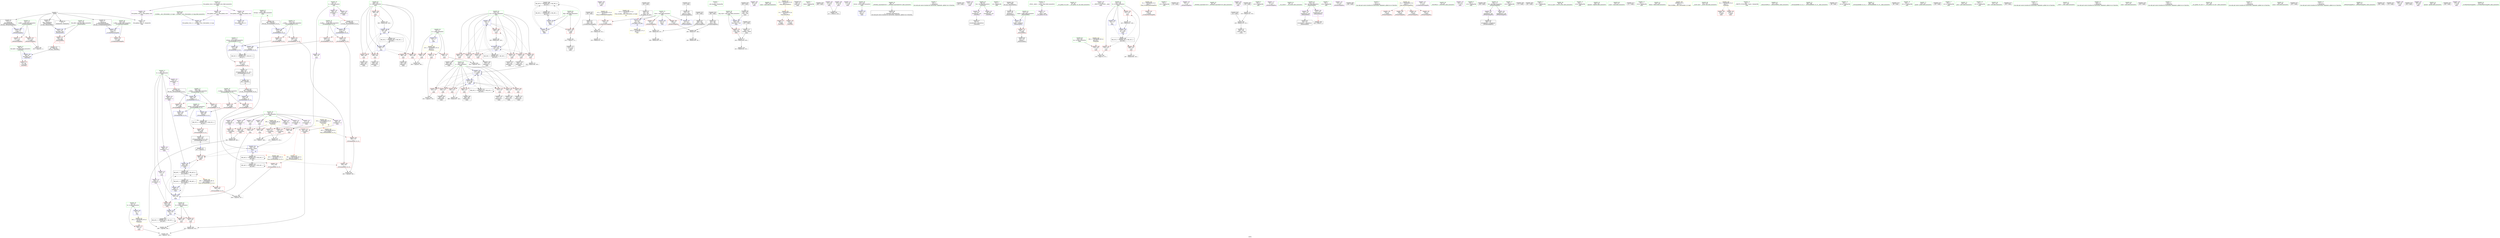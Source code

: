 digraph "SVFG" {
	label="SVFG";

	Node0x556d3c2bdac0 [shape=record,color=grey,label="{NodeID: 0\nNullPtr}"];
	Node0x556d3c2bdac0 -> Node0x556d3c2d3500[style=solid];
	Node0x556d3c2bdac0 -> Node0x556d3c2d3600[style=solid];
	Node0x556d3c2bdac0 -> Node0x556d3c2d36d0[style=solid];
	Node0x556d3c2bdac0 -> Node0x556d3c2d37a0[style=solid];
	Node0x556d3c2bdac0 -> Node0x556d3c2de400[style=solid];
	Node0x556d3c2bdac0 -> Node0x556d3c2dace0[style=solid];
	Node0x556d3c316040 [shape=record,color=black,label="{NodeID: 526\n384 = PHI(468, )\n|{<s0>30}}"];
	Node0x556d3c316040:s0 -> Node0x556d3c316870[style=solid,color=red];
	Node0x556d3c2fe970 [shape=record,color=yellow,style=double,label="{NodeID: 443\n48V_1 = ENCHI(MR_48V_0)\npts\{280000 \}\nFun[main]}"];
	Node0x556d3c2fe970 -> Node0x556d3c2d4cf0[style=dashed];
	Node0x556d3c2fe970 -> Node0x556d3c2d4e90[style=dashed];
	Node0x556d3c2fe970 -> Node0x556d3c2d5030[style=dashed];
	Node0x556d3c2fe970 -> Node0x556d3c2d5100[style=dashed];
	Node0x556d3c2fe970 -> Node0x556d3c2d51d0[style=dashed];
	Node0x556d3c2fe970 -> Node0x556d3c2d52a0[style=dashed];
	Node0x556d3c2fe970 -> Node0x556d3c2d5370[style=dashed];
	Node0x556d3c2d4330 [shape=record,color=red,label="{NodeID: 194\n360\<--253\n\<--i14\nmain\n}"];
	Node0x556d3c2d4330 -> Node0x556d3c2d16d0[style=solid];
	Node0x556d3c2d0b90 [shape=record,color=black,label="{NodeID: 111\n414\<--413\n\<--tobool\nmain\n}"];
	Node0x556d3c2cf460 [shape=record,color=green,label="{NodeID: 28\n26\<--28\nd\<--d_field_insensitive\nGlob }"];
	Node0x556d3c2cf460 -> Node0x556d3c2d6950[style=solid];
	Node0x556d3c2cf460 -> Node0x556d3c2d6a20[style=solid];
	Node0x556d3c2cf460 -> Node0x556d3c2d6af0[style=solid];
	Node0x556d3c2cf460 -> Node0x556d3c2d6bc0[style=solid];
	Node0x556d3c2cf460 -> Node0x556d3c2d6c90[style=solid];
	Node0x556d3c2cf460 -> Node0x556d3c2d6d60[style=solid];
	Node0x556d3c2cf460 -> Node0x556d3c2d6e30[style=solid];
	Node0x556d3c2cf460 -> Node0x556d3c2d6f00[style=solid];
	Node0x556d3c2da6e0 [shape=record,color=grey,label="{NodeID: 388\n366 = cmp(364, 365, )\n}"];
	Node0x556d3c2d59f0 [shape=record,color=red,label="{NodeID: 222\n457\<--456\n\<--\n_ZSt3maxIiERKT_S2_S2_\n}"];
	Node0x556d3c2d59f0 -> Node0x556d3c2da9e0[style=solid];
	Node0x556d3c2d74b0 [shape=record,color=purple,label="{NodeID: 139\n303\<--36\n\<--.str.6\nmain\n}"];
	Node0x556d3c2d1f30 [shape=record,color=green,label="{NodeID: 56\n225\<--226\ns.addr\<--s.addr_field_insensitive\n_Z13MiniTimeStampPKc\n}"];
	Node0x556d3c2d1f30 -> Node0x556d3c2d94c0[style=solid];
	Node0x556d3c2d1f30 -> Node0x556d3c2de9e0[style=solid];
	Node0x556d3c2fc280 [shape=record,color=black,label="{NodeID: 416\nMR_46V_2 = PHI(MR_46V_6, MR_46V_1, )\npts\{250000 \}\n}"];
	Node0x556d3c2fc280 -> Node0x556d3c2dedf0[style=dashed];
	Node0x556d3c2fc280 -> Node0x556d3c2df060[style=dashed];
	Node0x556d3c2df060 [shape=record,color=blue,label="{NodeID: 250\n324\<--323\n\<--\nmain\n}"];
	Node0x556d3c2df060 -> Node0x556d3c2d4f60[style=dashed];
	Node0x556d3c2df060 -> Node0x556d3c2f7880[style=dashed];
	Node0x556d3c2df060 -> Node0x556d3c2fc280[style=dashed];
	Node0x556d3c2d8bd0 [shape=record,color=red,label="{NodeID: 167\n207\<--9\n\<--start\n_Z9TimeStampPKcz\n}"];
	Node0x556d3c2d8bd0 -> Node0x556d3c2e58e0[style=solid];
	Node0x556d3c2d37a0 [shape=record,color=black,label="{NodeID: 84\n224\<--3\ns\<--dummyVal\n_Z13MiniTimeStampPKc\n0th arg _Z13MiniTimeStampPKc }"];
	Node0x556d3c2d37a0 -> Node0x556d3c2de9e0[style=solid];
	Node0x556d3c2cd250 [shape=record,color=green,label="{NodeID: 1\n7\<--1\n__dso_handle\<--dummyObj\nGlob }"];
	Node0x556d3c316230 [shape=record,color=black,label="{NodeID: 527\n387 = PHI(443, )\n}"];
	Node0x556d3c316230 -> Node0x556d3c2d5440[style=solid];
	Node0x556d3c2fea50 [shape=record,color=yellow,style=double,label="{NodeID: 444\n50V_1 = ENCHI(MR_50V_0)\npts\{310000 \}\nFun[main]|{|<s2>29|<s3>30}}"];
	Node0x556d3c2fea50 -> Node0x556d3c2d4dc0[style=dashed];
	Node0x556d3c2fea50 -> Node0x556d3c2d5440[style=dashed];
	Node0x556d3c2fea50:s2 -> Node0x556d3c2feff0[style=dashed,color=red];
	Node0x556d3c2fea50:s3 -> Node0x556d3c2fdae0[style=dashed,color=red];
	Node0x556d3c2d4400 [shape=record,color=red,label="{NodeID: 195\n375\<--253\n\<--i14\nmain\n}"];
	Node0x556d3c2d4400 -> Node0x556d3c2d0920[style=solid];
	Node0x556d3c2d0c60 [shape=record,color=black,label="{NodeID: 112\n428\<--427\nconv60\<--call59\nmain\n}"];
	Node0x556d3c2d0c60 -> Node0x556d3c2e6360[style=solid];
	Node0x556d3c2cf560 [shape=record,color=green,label="{NodeID: 29\n29\<--31\nl\<--l_field_insensitive\nGlob }"];
	Node0x556d3c2cf560 -> Node0x556d3c2d6fd0[style=solid];
	Node0x556d3c2cf560 -> Node0x556d3c2d70a0[style=solid];
	Node0x556d3c2cf560 -> Node0x556d3c2d7170[style=solid];
	Node0x556d3c2da860 [shape=record,color=grey,label="{NodeID: 389\n483 = cmp(480, 482, )\n}"];
	Node0x556d3c2d5ac0 [shape=record,color=red,label="{NodeID: 223\n491\<--471\n\<--retval\n_ZSt3minIiERKT_S2_S2_\n}"];
	Node0x556d3c2d5ac0 -> Node0x556d3c2d0e00[style=solid];
	Node0x556d3c2d7580 [shape=record,color=purple,label="{NodeID: 140\n292\<--38\n\<--.str.7\nmain\n}"];
	Node0x556d3c2d2000 [shape=record,color=green,label="{NodeID: 57\n238\<--239\nmain\<--main_field_insensitive\n}"];
	Node0x556d3c2fc780 [shape=record,color=yellow,style=double,label="{NodeID: 417\n2V_1 = ENCHI(MR_2V_0)\npts\{1 \}\nFun[_Z6AssertbPKcz]|{<s0>7}}"];
	Node0x556d3c2fc780:s0 -> Node0x556d3c2ff3a0[style=dashed,color=red];
	Node0x556d3c2df130 [shape=record,color=blue,label="{NodeID: 251\n253\<--21\ni14\<--\nmain\n}"];
	Node0x556d3c2df130 -> Node0x556d3c2d9e80[style=dashed];
	Node0x556d3c2df130 -> Node0x556d3c2d9f50[style=dashed];
	Node0x556d3c2df130 -> Node0x556d3c2d4190[style=dashed];
	Node0x556d3c2df130 -> Node0x556d3c2d4260[style=dashed];
	Node0x556d3c2df130 -> Node0x556d3c2d4330[style=dashed];
	Node0x556d3c2df130 -> Node0x556d3c2d4400[style=dashed];
	Node0x556d3c2df130 -> Node0x556d3c2d44d0[style=dashed];
	Node0x556d3c2df130 -> Node0x556d3c2df6e0[style=dashed];
	Node0x556d3c2df130 -> Node0x556d3c2fae80[style=dashed];
	Node0x556d3c2d8ca0 [shape=record,color=red,label="{NodeID: 168\n231\<--9\n\<--start\n_Z13MiniTimeStampPKc\n}"];
	Node0x556d3c2d8ca0 -> Node0x556d3c2e5ee0[style=solid];
	Node0x556d3c2d3870 [shape=record,color=black,label="{NodeID: 85\n240\<--21\nmain_ret\<--\nmain\n}"];
	Node0x556d3c2cd2e0 [shape=record,color=green,label="{NodeID: 2\n8\<--1\nstderr\<--dummyObj\nGlob }"];
	Node0x556d3c316330 [shape=record,color=black,label="{NodeID: 528\n409 = PHI()\n}"];
	Node0x556d3c2feb30 [shape=record,color=yellow,style=double,label="{NodeID: 445\n11V_1 = ENCHI(MR_11V_0)\npts\{11 \}\nFun[_GLOBAL__sub_I_Burunduk1_0_0.cpp]|{<s0>36}}"];
	Node0x556d3c2feb30:s0 -> Node0x556d3c2de770[style=dashed,color=red];
	Node0x556d3be99700 [shape=record,color=black,label="{NodeID: 362\n417 = PHI(415, 416, )\n}"];
	Node0x556d3c2d44d0 [shape=record,color=red,label="{NodeID: 196\n402\<--253\n\<--i14\nmain\n}"];
	Node0x556d3c2d44d0 -> Node0x556d3c2e6960[style=solid];
	Node0x556d3c2d0d30 [shape=record,color=black,label="{NodeID: 113\n443\<--466\n_ZSt3maxIiERKT_S2_S2__ret\<--\n_ZSt3maxIiERKT_S2_S2_\n|{<s0>30}}"];
	Node0x556d3c2d0d30:s0 -> Node0x556d3c316230[style=solid,color=blue];
	Node0x556d3c2cf660 [shape=record,color=green,label="{NodeID: 30\n32\<--33\nD\<--D_field_insensitive\nGlob }"];
	Node0x556d3c2cf660 -> Node0x556d3c2d8fe0[style=solid];
	Node0x556d3c2cf660 -> Node0x556d3c2de100[style=solid];
	Node0x556d3c2da9e0 [shape=record,color=grey,label="{NodeID: 390\n458 = cmp(455, 457, )\n}"];
	Node0x556d3c2d5b90 [shape=record,color=red,label="{NodeID: 224\n481\<--473\n\<--__a.addr\n_ZSt3minIiERKT_S2_S2_\n}"];
	Node0x556d3c2d5b90 -> Node0x556d3c2d5fa0[style=solid];
	Node0x556d3c2d7650 [shape=record,color=purple,label="{NodeID: 141\n313\<--40\n\<--.str.8\nmain\n}"];
	Node0x556d3c2d2100 [shape=record,color=green,label="{NodeID: 58\n241\<--242\nretval\<--retval_field_insensitive\nmain\n}"];
	Node0x556d3c2d2100 -> Node0x556d3c2deab0[style=solid];
	Node0x556d3c2df200 [shape=record,color=blue,label="{NodeID: 252\n255\<--335\nH\<--\nmain\n}"];
	Node0x556d3c2df200 -> Node0x556d3c2d45a0[style=dashed];
	Node0x556d3c2df200 -> Node0x556d3c2d4670[style=dashed];
	Node0x556d3c2df200 -> Node0x556d3c2df200[style=dashed];
	Node0x556d3c2df200 -> Node0x556d3c2fb380[style=dashed];
	Node0x556d3c2d8d70 [shape=record,color=red,label="{NodeID: 169\n283\<--20\n\<--n\nmain\n}"];
	Node0x556d3c2d8d70 -> Node0x556d3c2da0e0[style=solid];
	Node0x556d3c2d3940 [shape=record,color=black,label="{NodeID: 86\n67\<--68\n\<--_ZNSt8ios_base4InitD1Ev\nCan only get source location for instruction, argument, global var or function.}"];
	Node0x556d3c2cd590 [shape=record,color=green,label="{NodeID: 3\n10\<--1\n\<--dummyObj\nCan only get source location for instruction, argument, global var or function.}"];
	Node0x556d3c316400 [shape=record,color=black,label="{NodeID: 529\n418 = PHI()\n}"];
	Node0x556d3c2fec40 [shape=record,color=yellow,style=double,label="{NodeID: 446\n44V_1 = ENCHI(MR_44V_0)\npts\{260 \}\nFun[_ZSt3minIiERKT_S2_S2_]}"];
	Node0x556d3c2fec40 -> Node0x556d3c2d5fa0[style=dashed];
	Node0x556d3c2e4e60 [shape=record,color=grey,label="{NodeID: 363\n398 = Binary(397, 140, )\n}"];
	Node0x556d3c2e4e60 -> Node0x556d3c2df610[style=solid];
	Node0x556d3c2d45a0 [shape=record,color=red,label="{NodeID: 197\n341\<--255\n\<--H\nmain\n}"];
	Node0x556d3c2d45a0 -> Node0x556d3c2e4fe0[style=solid];
	Node0x556d3c2d0e00 [shape=record,color=black,label="{NodeID: 114\n468\<--491\n_ZSt3minIiERKT_S2_S2__ret\<--\n_ZSt3minIiERKT_S2_S2_\n|{<s0>29}}"];
	Node0x556d3c2d0e00:s0 -> Node0x556d3c316040[style=solid,color=blue];
	Node0x556d3c2cf760 [shape=record,color=green,label="{NodeID: 31\n54\<--58\nllvm.global_ctors\<--llvm.global_ctors_field_insensitive\nGlob }"];
	Node0x556d3c2cf760 -> Node0x556d3c2d7c00[style=solid];
	Node0x556d3c2cf760 -> Node0x556d3c2d7cd0[style=solid];
	Node0x556d3c2cf760 -> Node0x556d3c2d7dd0[style=solid];
	Node0x556d3c2dab60 [shape=record,color=grey,label="{NodeID: 391\n413 = cmp(412, 21, )\n}"];
	Node0x556d3c2dab60 -> Node0x556d3c2d0b90[style=solid];
	Node0x556d3c2d5c60 [shape=record,color=red,label="{NodeID: 225\n488\<--473\n\<--__a.addr\n_ZSt3minIiERKT_S2_S2_\n}"];
	Node0x556d3c2d5c60 -> Node0x556d3c2dfe30[style=solid];
	Node0x556d3c2d7720 [shape=record,color=purple,label="{NodeID: 142\n314\<--42\n\<--.str.9\nmain\n}"];
	Node0x556d3c2d21d0 [shape=record,color=green,label="{NodeID: 59\n243\<--244\ntmp_start\<--tmp_start_field_insensitive\nmain\n}"];
	Node0x556d3c2d21d0 -> Node0x556d3c2d9590[style=solid];
	Node0x556d3c2d21d0 -> Node0x556d3c2deb80[style=solid];
	Node0x556d3c302bc0 [shape=record,color=yellow,style=double,label="{NodeID: 502\n11V_2 = CSCHI(MR_11V_1)\npts\{11 \}\nCS[]}"];
	Node0x556d3c2df2d0 [shape=record,color=blue,label="{NodeID: 253\n251\<--140\nflag\<--\nmain\n}"];
	Node0x556d3c2df2d0 -> Node0x556d3c2f6980[style=dashed];
	Node0x556d3c2d8e40 [shape=record,color=red,label="{NodeID: 170\n329\<--20\n\<--n\nmain\n}"];
	Node0x556d3c2d8e40 -> Node0x556d3c2da260[style=solid];
	Node0x556d3c2d3a40 [shape=record,color=black,label="{NodeID: 87\n92\<--91\narraydecay1\<--arraydecay\n_Z3errPKcz\n}"];
	Node0x556d3c2cd620 [shape=record,color=green,label="{NodeID: 4\n12\<--1\n.str\<--dummyObj\nGlob }"];
	Node0x556d3c3164d0 [shape=record,color=black,label="{NodeID: 530\n119 = PHI()\n0th arg _Z6AssertbPKcz }"];
	Node0x556d3c3164d0 -> Node0x556d3c2d3b10[style=solid];
	Node0x556d3c2e4fe0 [shape=record,color=grey,label="{NodeID: 364\n342 = Binary(340, 341, )\n}"];
	Node0x556d3c2e4fe0 -> Node0x556d3c2e6ae0[style=solid];
	Node0x556d3c2d4670 [shape=record,color=red,label="{NodeID: 198\n365\<--255\n\<--H\nmain\n}"];
	Node0x556d3c2d4670 -> Node0x556d3c2da6e0[style=solid];
	Node0x556d3c2d61b0 [shape=record,color=purple,label="{NodeID: 115\n65\<--4\n\<--_ZStL8__ioinit\n__cxx_global_var_init\n}"];
	Node0x556d3c2cf860 [shape=record,color=green,label="{NodeID: 32\n59\<--60\n__cxx_global_var_init\<--__cxx_global_var_init_field_insensitive\n}"];
	Node0x556d3c2dace0 [shape=record,color=grey,label="{NodeID: 392\n183 = cmp(182, 3, )\n}"];
	Node0x556d3c2d5d30 [shape=record,color=red,label="{NodeID: 226\n479\<--475\n\<--__b.addr\n_ZSt3minIiERKT_S2_S2_\n}"];
	Node0x556d3c2d5d30 -> Node0x556d3c2d5ed0[style=solid];
	Node0x556d3c2d77f0 [shape=record,color=purple,label="{NodeID: 143\n315\<--44\n\<--__PRETTY_FUNCTION__.main\nmain\n}"];
	Node0x556d3c2d22a0 [shape=record,color=green,label="{NodeID: 60\n245\<--246\ntn\<--tn_field_insensitive\nmain\n}"];
	Node0x556d3c2d22a0 -> Node0x556d3c2d9660[style=solid];
	Node0x556d3c314940 [shape=record,color=black,label="{NodeID: 503\n162 = PHI()\n}"];
	Node0x556d3c314940 -> Node0x556d3c2d3e50[style=solid];
	Node0x556d3c2fd460 [shape=record,color=yellow,style=double,label="{NodeID: 420\n2V_1 = ENCHI(MR_2V_0)\npts\{1 \}\nFun[_Z13MiniTimeStampPKc]}"];
	Node0x556d3c2fd460 -> Node0x556d3c2d8890[style=dashed];
	Node0x556d3c2df3a0 [shape=record,color=blue,label="{NodeID: 254\n257\<--349\nj\<--add23\nmain\n}"];
	Node0x556d3c2df3a0 -> Node0x556d3c2d4740[style=dashed];
	Node0x556d3c2df3a0 -> Node0x556d3c2d4810[style=dashed];
	Node0x556d3c2df3a0 -> Node0x556d3c2d48e0[style=dashed];
	Node0x556d3c2df3a0 -> Node0x556d3c2d49b0[style=dashed];
	Node0x556d3c2df3a0 -> Node0x556d3c2d4a80[style=dashed];
	Node0x556d3c2df3a0 -> Node0x556d3c2d4b50[style=dashed];
	Node0x556d3c2df3a0 -> Node0x556d3c2d4c20[style=dashed];
	Node0x556d3c2df3a0 -> Node0x556d3c2df3a0[style=dashed];
	Node0x556d3c2df3a0 -> Node0x556d3c2df610[style=dashed];
	Node0x556d3c2df3a0 -> Node0x556d3c2fb880[style=dashed];
	Node0x556d3c2d8f10 [shape=record,color=red,label="{NodeID: 171\n353\<--20\n\<--n\nmain\n}"];
	Node0x556d3c2d8f10 -> Node0x556d3c2da3e0[style=solid];
	Node0x556d3c2d3b10 [shape=record,color=black,label="{NodeID: 88\n127\<--119\nfrombool\<--f\n_Z6AssertbPKcz\n}"];
	Node0x556d3c2d3b10 -> Node0x556d3c2de5d0[style=solid];
	Node0x556d3c2cd6e0 [shape=record,color=green,label="{NodeID: 5\n14\<--1\n.str.2\<--dummyObj\nGlob }"];
	Node0x556d3c3165a0 [shape=record,color=black,label="{NodeID: 531\n118 = PHI()\n}"];
	Node0x556d3c2e5160 [shape=record,color=grey,label="{NodeID: 365\n189 = Binary(187, 188, )\n}"];
	Node0x556d3c2e5160 -> Node0x556d3c2e52e0[style=solid];
	Node0x556d3c2d4740 [shape=record,color=red,label="{NodeID: 199\n352\<--257\n\<--j\nmain\n}"];
	Node0x556d3c2d4740 -> Node0x556d3c2da3e0[style=solid];
	Node0x556d3c2d6240 [shape=record,color=purple,label="{NodeID: 116\n192\<--12\n\<--.str\n_Z9TimeStampPKcz\n}"];
	Node0x556d3c2cf960 [shape=record,color=green,label="{NodeID: 33\n63\<--64\n_ZNSt8ios_base4InitC1Ev\<--_ZNSt8ios_base4InitC1Ev_field_insensitive\n}"];
	Node0x556d3c2d5e00 [shape=record,color=red,label="{NodeID: 227\n485\<--475\n\<--__b.addr\n_ZSt3minIiERKT_S2_S2_\n}"];
	Node0x556d3c2d5e00 -> Node0x556d3c2dfd60[style=solid];
	Node0x556d3c2d78c0 [shape=record,color=purple,label="{NodeID: 144\n408\<--46\n\<--.str.10\nmain\n}"];
	Node0x556d3c2d2370 [shape=record,color=green,label="{NodeID: 61\n247\<--248\ntt\<--tt_field_insensitive\nmain\n}"];
	Node0x556d3c2d2370 -> Node0x556d3c2d9730[style=solid];
	Node0x556d3c2d2370 -> Node0x556d3c2d9800[style=solid];
	Node0x556d3c2d2370 -> Node0x556d3c2d98d0[style=solid];
	Node0x556d3c2d2370 -> Node0x556d3c2dec50[style=solid];
	Node0x556d3c2d2370 -> Node0x556d3c2df7b0[style=solid];
	Node0x556d3c314aa0 [shape=record,color=black,label="{NodeID: 504\n155 = PHI()\n}"];
	Node0x556d3c314aa0 -> Node0x556d3c2e67e0[style=solid];
	Node0x556d3c2fd570 [shape=record,color=yellow,style=double,label="{NodeID: 421\n11V_1 = ENCHI(MR_11V_0)\npts\{11 \}\nFun[_Z13MiniTimeStampPKc]}"];
	Node0x556d3c2fd570 -> Node0x556d3c2d8ca0[style=dashed];
	Node0x556d3c2df470 [shape=record,color=blue,label="{NodeID: 255\n259\<--379\nref.tmp\<--sub39\nmain\n|{|<s2>29|<s3>30}}"];
	Node0x556d3c2df470 -> Node0x556d3c2d5440[style=dashed];
	Node0x556d3c2df470 -> Node0x556d3c2f7380[style=dashed];
	Node0x556d3c2df470:s2 -> Node0x556d3c2fec40[style=dashed,color=red];
	Node0x556d3c2df470:s3 -> Node0x556d3c2fdae0[style=dashed,color=red];
	Node0x556d3c2d8fe0 [shape=record,color=red,label="{NodeID: 172\n343\<--32\n\<--D\nmain\n}"];
	Node0x556d3c2d8fe0 -> Node0x556d3c2e6ae0[style=solid];
	Node0x556d3c2d3be0 [shape=record,color=black,label="{NodeID: 89\n131\<--130\ntobool\<--\n_Z6AssertbPKcz\n}"];
	Node0x556d3c2cdf80 [shape=record,color=green,label="{NodeID: 6\n16\<--1\n.str.3\<--dummyObj\nGlob }"];
	Node0x556d3c316670 [shape=record,color=black,label="{NodeID: 532\n444 = PHI(370, )\n0th arg _ZSt3maxIiERKT_S2_S2_ }"];
	Node0x556d3c316670 -> Node0x556d3c2df880[style=solid];
	Node0x556d3c2e52e0 [shape=record,color=grey,label="{NodeID: 366\n190 = Binary(189, 191, )\n}"];
	Node0x556d3c2d4810 [shape=record,color=red,label="{NodeID: 200\n356\<--257\n\<--j\nmain\n}"];
	Node0x556d3c2d4810 -> Node0x556d3c2d1600[style=solid];
	Node0x556d3c2d62d0 [shape=record,color=purple,label="{NodeID: 117\n201\<--14\n\<--.str.2\n_Z9TimeStampPKcz\n}"];
	Node0x556d3c2cfa60 [shape=record,color=green,label="{NodeID: 34\n69\<--70\n__cxa_atexit\<--__cxa_atexit_field_insensitive\n}"];
	Node0x556d3c2d5ed0 [shape=record,color=red,label="{NodeID: 228\n480\<--479\n\<--\n_ZSt3minIiERKT_S2_S2_\n}"];
	Node0x556d3c2d5ed0 -> Node0x556d3c2da860[style=solid];
	Node0x556d3c2d7990 [shape=record,color=purple,label="{NodeID: 145\n415\<--48\n\<--.str.11\nmain\n}"];
	Node0x556d3c2d7990 -> Node0x556d3be99700[style=solid];
	Node0x556d3c2d2440 [shape=record,color=green,label="{NodeID: 62\n249\<--250\ni\<--i_field_insensitive\nmain\n}"];
	Node0x556d3c2d2440 -> Node0x556d3c2d99a0[style=solid];
	Node0x556d3c2d2440 -> Node0x556d3c2d9a70[style=solid];
	Node0x556d3c2d2440 -> Node0x556d3c2d9b40[style=solid];
	Node0x556d3c2d2440 -> Node0x556d3c2d9c10[style=solid];
	Node0x556d3c2d2440 -> Node0x556d3c2d9ce0[style=solid];
	Node0x556d3c2d2440 -> Node0x556d3c2ded20[style=solid];
	Node0x556d3c2d2440 -> Node0x556d3c2deec0[style=solid];
	Node0x556d3c314ba0 [shape=record,color=black,label="{NodeID: 505\n150 = PHI()\n}"];
	Node0x556d3c314ba0 -> Node0x556d3c2e64e0[style=solid];
	Node0x556d3c2df540 [shape=record,color=blue,label="{NodeID: 256\n393\<--390\narrayidx45\<--\nmain\n}"];
	Node0x556d3c2df540 -> Node0x556d3c2f7880[style=dashed];
	Node0x556d3c2d90b0 [shape=record,color=red,label="{NodeID: 173\n97\<--86\n\<--fmt.addr\n_Z3errPKcz\n}"];
	Node0x556d3c2d3cb0 [shape=record,color=black,label="{NodeID: 90\n134\<--133\narraydecay1\<--arraydecay\n_Z6AssertbPKcz\n}"];
	Node0x556d3c2ce010 [shape=record,color=green,label="{NodeID: 7\n18\<--1\n.str.4\<--dummyObj\nGlob }"];
	Node0x556d3c316870 [shape=record,color=black,label="{NodeID: 533\n445 = PHI(384, )\n1st arg _ZSt3maxIiERKT_S2_S2_ }"];
	Node0x556d3c316870 -> Node0x556d3c2df950[style=solid];
	Node0x556d3c2feff0 [shape=record,color=yellow,style=double,label="{NodeID: 450\n50V_1 = ENCHI(MR_50V_0)\npts\{310000 \}\nFun[_ZSt3minIiERKT_S2_S2_]}"];
	Node0x556d3c2feff0 -> Node0x556d3c2d5ed0[style=dashed];
	Node0x556d3c2e5460 [shape=record,color=grey,label="{NodeID: 367\n379 = Binary(374, 378, )\n}"];
	Node0x556d3c2e5460 -> Node0x556d3c2df470[style=solid];
	Node0x556d3c2d48e0 [shape=record,color=red,label="{NodeID: 201\n368\<--257\n\<--j\nmain\n}"];
	Node0x556d3c2d48e0 -> Node0x556d3c2d0780[style=solid];
	Node0x556d3c2d63a0 [shape=record,color=purple,label="{NodeID: 118\n210\<--16\n\<--.str.3\n_Z9TimeStampPKcz\n}"];
	Node0x556d3c2cfb60 [shape=record,color=green,label="{NodeID: 35\n68\<--74\n_ZNSt8ios_base4InitD1Ev\<--_ZNSt8ios_base4InitD1Ev_field_insensitive\n}"];
	Node0x556d3c2cfb60 -> Node0x556d3c2d3940[style=solid];
	Node0x556d3c2d5fa0 [shape=record,color=red,label="{NodeID: 229\n482\<--481\n\<--\n_ZSt3minIiERKT_S2_S2_\n}"];
	Node0x556d3c2d5fa0 -> Node0x556d3c2da860[style=solid];
	Node0x556d3c2d7a60 [shape=record,color=purple,label="{NodeID: 146\n416\<--50\n\<--.str.12\nmain\n}"];
	Node0x556d3c2d7a60 -> Node0x556d3be99700[style=solid];
	Node0x556d3c2d2510 [shape=record,color=green,label="{NodeID: 63\n251\<--252\nflag\<--flag_field_insensitive\nmain\n}"];
	Node0x556d3c2d2510 -> Node0x556d3c2d9db0[style=solid];
	Node0x556d3c2d2510 -> Node0x556d3c2def90[style=solid];
	Node0x556d3c2d2510 -> Node0x556d3c2df2d0[style=solid];
	Node0x556d3c314ca0 [shape=record,color=black,label="{NodeID: 506\n236 = PHI()\n}"];
	Node0x556d3c2df610 [shape=record,color=blue,label="{NodeID: 257\n257\<--398\nj\<--inc48\nmain\n}"];
	Node0x556d3c2df610 -> Node0x556d3c2d4740[style=dashed];
	Node0x556d3c2df610 -> Node0x556d3c2d4810[style=dashed];
	Node0x556d3c2df610 -> Node0x556d3c2d48e0[style=dashed];
	Node0x556d3c2df610 -> Node0x556d3c2d49b0[style=dashed];
	Node0x556d3c2df610 -> Node0x556d3c2d4a80[style=dashed];
	Node0x556d3c2df610 -> Node0x556d3c2d4b50[style=dashed];
	Node0x556d3c2df610 -> Node0x556d3c2d4c20[style=dashed];
	Node0x556d3c2df610 -> Node0x556d3c2df3a0[style=dashed];
	Node0x556d3c2df610 -> Node0x556d3c2df610[style=dashed];
	Node0x556d3c2df610 -> Node0x556d3c2fb880[style=dashed];
	Node0x556d3c2d9180 [shape=record,color=red,label="{NodeID: 174\n130\<--121\n\<--f.addr\n_Z6AssertbPKcz\n}"];
	Node0x556d3c2d9180 -> Node0x556d3c2d3be0[style=solid];
	Node0x556d3c2d3d80 [shape=record,color=black,label="{NodeID: 91\n149\<--156\n_Z1Rv_ret\<--add\n_Z1Rv\n}"];
	Node0x556d3c2ce0a0 [shape=record,color=green,label="{NodeID: 8\n21\<--1\n\<--dummyObj\nCan only get source location for instruction, argument, global var or function.}"];
	Node0x556d3c3169b0 [shape=record,color=black,label="{NodeID: 534\n469 = PHI(259, )\n0th arg _ZSt3minIiERKT_S2_S2_ }"];
	Node0x556d3c3169b0 -> Node0x556d3c2dfbc0[style=solid];
	Node0x556d3c2ff0d0 [shape=record,color=yellow,style=double,label="{NodeID: 451\n2V_1 = ENCHI(MR_2V_0)\npts\{1 \}\nFun[_Z9TimeStampPKcz]}"];
	Node0x556d3c2ff0d0 -> Node0x556d3c2d8550[style=dashed];
	Node0x556d3c2ff0d0 -> Node0x556d3c2d8620[style=dashed];
	Node0x556d3c2ff0d0 -> Node0x556d3c2d86f0[style=dashed];
	Node0x556d3c2ff0d0 -> Node0x556d3c2d87c0[style=dashed];
	Node0x556d3c2e55e0 [shape=record,color=grey,label="{NodeID: 368\n364 = Binary(359, 363, )\n}"];
	Node0x556d3c2e55e0 -> Node0x556d3c2da6e0[style=solid];
	Node0x556d3c2d49b0 [shape=record,color=red,label="{NodeID: 202\n371\<--257\n\<--j\nmain\n}"];
	Node0x556d3c2d49b0 -> Node0x556d3c2d0850[style=solid];
	Node0x556d3c2d6470 [shape=record,color=purple,label="{NodeID: 119\n235\<--18\n\<--.str.4\n_Z13MiniTimeStampPKc\n}"];
	Node0x556d3c2cfc60 [shape=record,color=green,label="{NodeID: 36\n81\<--82\n_Z3errPKcz\<--_Z3errPKcz_field_insensitive\n}"];
	Node0x556d3c2d6070 [shape=record,color=blue,label="{NodeID: 230\n9\<--10\nstart\<--\nGlob }"];
	Node0x556d3c2d7b30 [shape=record,color=purple,label="{NodeID: 147\n432\<--52\n\<--.str.13\nmain\n}"];
	Node0x556d3c2d25e0 [shape=record,color=green,label="{NodeID: 64\n253\<--254\ni14\<--i14_field_insensitive\nmain\n}"];
	Node0x556d3c2d25e0 -> Node0x556d3c2d9e80[style=solid];
	Node0x556d3c2d25e0 -> Node0x556d3c2d9f50[style=solid];
	Node0x556d3c2d25e0 -> Node0x556d3c2d4190[style=solid];
	Node0x556d3c2d25e0 -> Node0x556d3c2d4260[style=solid];
	Node0x556d3c2d25e0 -> Node0x556d3c2d4330[style=solid];
	Node0x556d3c2d25e0 -> Node0x556d3c2d4400[style=solid];
	Node0x556d3c2d25e0 -> Node0x556d3c2d44d0[style=solid];
	Node0x556d3c2d25e0 -> Node0x556d3c2df130[style=solid];
	Node0x556d3c2d25e0 -> Node0x556d3c2df6e0[style=solid];
	Node0x556d3c314d70 [shape=record,color=black,label="{NodeID: 507\n229 = PHI()\n}"];
	Node0x556d3c314d70 -> Node0x556d3c2d1050[style=solid];
	Node0x556d3c2df6e0 [shape=record,color=blue,label="{NodeID: 258\n253\<--403\ni14\<--inc51\nmain\n}"];
	Node0x556d3c2df6e0 -> Node0x556d3c2d9e80[style=dashed];
	Node0x556d3c2df6e0 -> Node0x556d3c2d9f50[style=dashed];
	Node0x556d3c2df6e0 -> Node0x556d3c2d4190[style=dashed];
	Node0x556d3c2df6e0 -> Node0x556d3c2d4260[style=dashed];
	Node0x556d3c2df6e0 -> Node0x556d3c2d4330[style=dashed];
	Node0x556d3c2df6e0 -> Node0x556d3c2d4400[style=dashed];
	Node0x556d3c2df6e0 -> Node0x556d3c2d44d0[style=dashed];
	Node0x556d3c2df6e0 -> Node0x556d3c2df6e0[style=dashed];
	Node0x556d3c2df6e0 -> Node0x556d3c2fae80[style=dashed];
	Node0x556d3c2d9250 [shape=record,color=red,label="{NodeID: 175\n136\<--123\n\<--fmt.addr\n_Z6AssertbPKcz\n|{<s0>7}}"];
	Node0x556d3c2d9250:s0 -> Node0x556d3c316d00[style=solid,color=red];
	Node0x556d3c2d3e50 [shape=record,color=black,label="{NodeID: 92\n165\<--162\nconv\<--call\n__cxx_global_var_init.1\n}"];
	Node0x556d3c2d3e50 -> Node0x556d3c2de770[style=solid];
	Node0x556d3c2ce160 [shape=record,color=green,label="{NodeID: 9\n34\<--1\n.str.5\<--dummyObj\nGlob }"];
	Node0x556d3c316af0 [shape=record,color=black,label="{NodeID: 535\n470 = PHI(383, )\n1st arg _ZSt3minIiERKT_S2_S2_ }"];
	Node0x556d3c316af0 -> Node0x556d3c2dfc90[style=solid];
	Node0x556d3c2e5760 [shape=record,color=grey,label="{NodeID: 369\n209 = Binary(208, 191, )\n}"];
	Node0x556d3c2d4a80 [shape=record,color=red,label="{NodeID: 203\n381\<--257\n\<--j\nmain\n}"];
	Node0x556d3c2d4a80 -> Node0x556d3c2d09f0[style=solid];
	Node0x556d3c2d6540 [shape=record,color=purple,label="{NodeID: 120\n296\<--23\narrayidx11\<--h\nmain\n}"];
	Node0x556d3c2d6540 -> Node0x556d3c2dedf0[style=solid];
	Node0x556d3c2cfd60 [shape=record,color=green,label="{NodeID: 37\n86\<--87\nfmt.addr\<--fmt.addr_field_insensitive\n_Z3errPKcz\n}"];
	Node0x556d3c2cfd60 -> Node0x556d3c2d90b0[style=solid];
	Node0x556d3c2cfd60 -> Node0x556d3c2de500[style=solid];
	Node0x556d3c2de040 [shape=record,color=blue,label="{NodeID: 231\n20\<--21\nn\<--\nGlob }"];
	Node0x556d3c2de040 -> Node0x556d3c2fde10[style=dashed];
	Node0x556d3c2d7c00 [shape=record,color=purple,label="{NodeID: 148\n503\<--54\nllvm.global_ctors_0\<--llvm.global_ctors\nGlob }"];
	Node0x556d3c2d7c00 -> Node0x556d3c2de200[style=solid];
	Node0x556d3c2d26b0 [shape=record,color=green,label="{NodeID: 65\n255\<--256\nH\<--H_field_insensitive\nmain\n}"];
	Node0x556d3c2d26b0 -> Node0x556d3c2d45a0[style=solid];
	Node0x556d3c2d26b0 -> Node0x556d3c2d4670[style=solid];
	Node0x556d3c2d26b0 -> Node0x556d3c2df200[style=solid];
	Node0x556d3c314ea0 [shape=record,color=black,label="{NodeID: 508\n199 = PHI()\n}"];
	Node0x556d3c2df7b0 [shape=record,color=blue,label="{NodeID: 259\n247\<--423\ntt\<--inc57\nmain\n}"];
	Node0x556d3c2df7b0 -> Node0x556d3c2fa390[style=dashed];
	Node0x556d3c2d9320 [shape=record,color=red,label="{NodeID: 176\n182\<--174\n\<--s.addr\n_Z9TimeStampPKcz\n}"];
	Node0x556d3c2d9320 -> Node0x556d3c2dace0[style=solid];
	Node0x556d3c2d3f20 [shape=record,color=black,label="{NodeID: 93\n180\<--179\narraydecay1\<--arraydecay\n_Z9TimeStampPKcz\n}"];
	Node0x556d3c2ce260 [shape=record,color=green,label="{NodeID: 10\n36\<--1\n.str.6\<--dummyObj\nGlob }"];
	Node0x556d3c316c30 [shape=record,color=black,label="{NodeID: 536\n172 = PHI()\n}"];
	Node0x556d3c2e58e0 [shape=record,color=grey,label="{NodeID: 370\n208 = Binary(206, 207, )\n}"];
	Node0x556d3c2e58e0 -> Node0x556d3c2e5760[style=solid];
	Node0x556d3c2d4b50 [shape=record,color=red,label="{NodeID: 204\n391\<--257\n\<--j\nmain\n}"];
	Node0x556d3c2d4b50 -> Node0x556d3c2d0ac0[style=solid];
	Node0x556d3c2d6610 [shape=record,color=purple,label="{NodeID: 121\n324\<--23\n\<--h\nmain\n}"];
	Node0x556d3c2d6610 -> Node0x556d3c2df060[style=solid];
	Node0x556d3c2cfe30 [shape=record,color=green,label="{NodeID: 38\n88\<--89\nlist\<--list_field_insensitive\n_Z3errPKcz\n}"];
	Node0x556d3c2cfe30 -> Node0x556d3c2d7ed0[style=solid];
	Node0x556d3c2cfe30 -> Node0x556d3c2d7fa0[style=solid];
	Node0x556d3c2de100 [shape=record,color=blue,label="{NodeID: 232\n32\<--21\nD\<--\nGlob }"];
	Node0x556d3c2de100 -> Node0x556d3c2fdef0[style=dashed];
	Node0x556d3c2d7cd0 [shape=record,color=purple,label="{NodeID: 149\n504\<--54\nllvm.global_ctors_1\<--llvm.global_ctors\nGlob }"];
	Node0x556d3c2d7cd0 -> Node0x556d3c2de300[style=solid];
	Node0x556d3c2d2780 [shape=record,color=green,label="{NodeID: 66\n257\<--258\nj\<--j_field_insensitive\nmain\n}"];
	Node0x556d3c2d2780 -> Node0x556d3c2d4740[style=solid];
	Node0x556d3c2d2780 -> Node0x556d3c2d4810[style=solid];
	Node0x556d3c2d2780 -> Node0x556d3c2d48e0[style=solid];
	Node0x556d3c2d2780 -> Node0x556d3c2d49b0[style=solid];
	Node0x556d3c2d2780 -> Node0x556d3c2d4a80[style=solid];
	Node0x556d3c2d2780 -> Node0x556d3c2d4b50[style=solid];
	Node0x556d3c2d2780 -> Node0x556d3c2d4c20[style=solid];
	Node0x556d3c2d2780 -> Node0x556d3c2df3a0[style=solid];
	Node0x556d3c2d2780 -> Node0x556d3c2df610[style=solid];
	Node0x556d3c314f70 [shape=record,color=black,label="{NodeID: 509\n202 = PHI()\n}"];
	Node0x556d3c2fda00 [shape=record,color=yellow,style=double,label="{NodeID: 426\n46V_1 = ENCHI(MR_46V_0)\npts\{250000 \}\nFun[_ZSt3maxIiERKT_S2_S2_]}"];
	Node0x556d3c2fda00 -> Node0x556d3c2d5920[style=dashed];
	Node0x556d3c2df880 [shape=record,color=blue,label="{NodeID: 260\n448\<--444\n__a.addr\<--__a\n_ZSt3maxIiERKT_S2_S2_\n}"];
	Node0x556d3c2df880 -> Node0x556d3c2d55e0[style=dashed];
	Node0x556d3c2df880 -> Node0x556d3c2d56b0[style=dashed];
	Node0x556d3c2d93f0 [shape=record,color=red,label="{NodeID: 177\n197\<--174\n\<--s.addr\n_Z9TimeStampPKcz\n}"];
	Node0x556d3c2d3ff0 [shape=record,color=black,label="{NodeID: 94\n187\<--186\nconv\<--call\n_Z9TimeStampPKcz\n}"];
	Node0x556d3c2d3ff0 -> Node0x556d3c2e5160[style=solid];
	Node0x556d3c2ce360 [shape=record,color=green,label="{NodeID: 11\n38\<--1\n.str.7\<--dummyObj\nGlob }"];
	Node0x556d3c316d00 [shape=record,color=black,label="{NodeID: 537\n85 = PHI(136, )\n0th arg _Z3errPKcz }"];
	Node0x556d3c316d00 -> Node0x556d3c2de500[style=solid];
	Node0x556d3c2ff3a0 [shape=record,color=yellow,style=double,label="{NodeID: 454\n2V_1 = ENCHI(MR_2V_0)\npts\{1 \}\nFun[_Z3errPKcz]}"];
	Node0x556d3c2ff3a0 -> Node0x556d3c2d83b0[style=dashed];
	Node0x556d3c2ff3a0 -> Node0x556d3c2d8480[style=dashed];
	Node0x556d3c2e5a60 [shape=record,color=grey,label="{NodeID: 371\n349 = Binary(348, 140, )\n}"];
	Node0x556d3c2e5a60 -> Node0x556d3c2df3a0[style=solid];
	Node0x556d3c2d4c20 [shape=record,color=red,label="{NodeID: 205\n397\<--257\n\<--j\nmain\n}"];
	Node0x556d3c2d4c20 -> Node0x556d3c2e4e60[style=solid];
	Node0x556d3c2d66e0 [shape=record,color=purple,label="{NodeID: 122\n334\<--23\narrayidx19\<--h\nmain\n}"];
	Node0x556d3c2d66e0 -> Node0x556d3c2d4f60[style=solid];
	Node0x556d3c2cff00 [shape=record,color=green,label="{NodeID: 39\n94\<--95\nllvm.va_start\<--llvm.va_start_field_insensitive\n}"];
	Node0x556d3c2f6980 [shape=record,color=black,label="{NodeID: 399\nMR_36V_6 = PHI(MR_36V_5, MR_36V_4, )\npts\{252 \}\n}"];
	Node0x556d3c2f6980 -> Node0x556d3c2d9db0[style=dashed];
	Node0x556d3c2f6980 -> Node0x556d3c2df2d0[style=dashed];
	Node0x556d3c2f6980 -> Node0x556d3c2f6980[style=dashed];
	Node0x556d3c2f6980 -> Node0x556d3c2fa980[style=dashed];
	Node0x556d3c2de200 [shape=record,color=blue,label="{NodeID: 233\n503\<--55\nllvm.global_ctors_0\<--\nGlob }"];
	Node0x556d3c2d7dd0 [shape=record,color=purple,label="{NodeID: 150\n505\<--54\nllvm.global_ctors_2\<--llvm.global_ctors\nGlob }"];
	Node0x556d3c2d7dd0 -> Node0x556d3c2de400[style=solid];
	Node0x556d3c2d2850 [shape=record,color=green,label="{NodeID: 67\n259\<--260\nref.tmp\<--ref.tmp_field_insensitive\nmain\n|{|<s1>29}}"];
	Node0x556d3c2d2850 -> Node0x556d3c2df470[style=solid];
	Node0x556d3c2d2850:s1 -> Node0x556d3c3169b0[style=solid,color=red];
	Node0x556d3c315040 [shape=record,color=black,label="{NodeID: 510\n205 = PHI()\n}"];
	Node0x556d3c315040 -> Node0x556d3c2d40c0[style=solid];
	Node0x556d3c2fdae0 [shape=record,color=yellow,style=double,label="{NodeID: 427\n59V_1 = ENCHI(MR_59V_0)\npts\{260 310000 \}\nFun[_ZSt3maxIiERKT_S2_S2_]}"];
	Node0x556d3c2fdae0 -> Node0x556d3c2d59f0[style=dashed];
	Node0x556d3c2df950 [shape=record,color=blue,label="{NodeID: 261\n450\<--445\n__b.addr\<--__b\n_ZSt3maxIiERKT_S2_S2_\n}"];
	Node0x556d3c2df950 -> Node0x556d3c2d5780[style=dashed];
	Node0x556d3c2df950 -> Node0x556d3c2d5850[style=dashed];
	Node0x556d3c2d94c0 [shape=record,color=red,label="{NodeID: 178\n234\<--225\n\<--s.addr\n_Z13MiniTimeStampPKc\n}"];
	Node0x556d3c2d40c0 [shape=record,color=black,label="{NodeID: 95\n206\<--205\nconv7\<--call6\n_Z9TimeStampPKcz\n}"];
	Node0x556d3c2d40c0 -> Node0x556d3c2e58e0[style=solid];
	Node0x556d3c2ce460 [shape=record,color=green,label="{NodeID: 12\n40\<--1\n.str.8\<--dummyObj\nGlob }"];
	Node0x556d3c316e70 [shape=record,color=black,label="{NodeID: 538\n84 = PHI(137, )\n}"];
	Node0x556d3c2e5be0 [shape=record,color=grey,label="{NodeID: 372\n233 = Binary(232, 191, )\n}"];
	Node0x556d3c2d4cf0 [shape=record,color=red,label="{NodeID: 206\n307\<--306\n\<--\nmain\n}"];
	Node0x556d3c2d4cf0 -> Node0x556d3c2da560[style=solid];
	Node0x556d3c2d67b0 [shape=record,color=purple,label="{NodeID: 123\n370\<--23\narrayidx34\<--h\nmain\n|{<s0>30}}"];
	Node0x556d3c2d67b0:s0 -> Node0x556d3c316670[style=solid,color=red];
	Node0x556d3c2d0000 [shape=record,color=green,label="{NodeID: 40\n100\<--101\nvfprintf\<--vfprintf_field_insensitive\n}"];
	Node0x556d3c2de300 [shape=record,color=blue,label="{NodeID: 234\n504\<--56\nllvm.global_ctors_1\<--_GLOBAL__sub_I_Burunduk1_0_0.cpp\nGlob }"];
	Node0x556d3c2d7ed0 [shape=record,color=purple,label="{NodeID: 151\n91\<--88\narraydecay\<--list\n_Z3errPKcz\n}"];
	Node0x556d3c2d7ed0 -> Node0x556d3c2d3a40[style=solid];
	Node0x556d3c2d2920 [shape=record,color=green,label="{NodeID: 68\n270\<--271\nscanf\<--scanf_field_insensitive\n}"];
	Node0x556d3c3151a0 [shape=record,color=black,label="{NodeID: 511\n211 = PHI()\n}"];
	Node0x556d3c2dfa20 [shape=record,color=blue,label="{NodeID: 262\n446\<--460\nretval\<--\n_ZSt3maxIiERKT_S2_S2_\n}"];
	Node0x556d3c2dfa20 -> Node0x556d3c2f8780[style=dashed];
	Node0x556d3c2d9590 [shape=record,color=red,label="{NodeID: 179\n429\<--243\n\<--tmp_start\nmain\n}"];
	Node0x556d3c2d9590 -> Node0x556d3c2e6360[style=solid];
	Node0x556d3c2d0f80 [shape=record,color=black,label="{NodeID: 96\n214\<--213\nconv12\<--call11\n_Z9TimeStampPKcz\n}"];
	Node0x556d3c2d0f80 -> Node0x556d3c2de910[style=solid];
	Node0x556d3c2ce560 [shape=record,color=green,label="{NodeID: 13\n42\<--1\n.str.9\<--dummyObj\nGlob }"];
	Node0x556d3c2e5d60 [shape=record,color=grey,label="{NodeID: 373\n407 = Binary(406, 140, )\n}"];
	Node0x556d3c2d4dc0 [shape=record,color=red,label="{NodeID: 207\n309\<--308\n\<--\nmain\n}"];
	Node0x556d3c2d4dc0 -> Node0x556d3c2da560[style=solid];
	Node0x556d3c2d6880 [shape=record,color=purple,label="{NodeID: 124\n393\<--23\narrayidx45\<--h\nmain\n}"];
	Node0x556d3c2d6880 -> Node0x556d3c2df540[style=solid];
	Node0x556d3c2d0100 [shape=record,color=green,label="{NodeID: 41\n104\<--105\nfflush\<--fflush_field_insensitive\n}"];
	Node0x556d3c301940 [shape=record,color=yellow,style=double,label="{NodeID: 484\nRETMU(11V_2)\npts\{11 \}\nFun[_GLOBAL__sub_I_Burunduk1_0_0.cpp]}"];
	Node0x556d3c2f7380 [shape=record,color=black,label="{NodeID: 401\nMR_44V_4 = PHI(MR_44V_6, MR_44V_3, )\npts\{260 \}\n}"];
	Node0x556d3c2f7380 -> Node0x556d3c2df470[style=dashed];
	Node0x556d3c2f7380 -> Node0x556d3c2f7380[style=dashed];
	Node0x556d3c2f7380 -> Node0x556d3c2fbd80[style=dashed];
	Node0x556d3c2de400 [shape=record,color=blue, style = dotted,label="{NodeID: 235\n505\<--3\nllvm.global_ctors_2\<--dummyVal\nGlob }"];
	Node0x556d3c2d7fa0 [shape=record,color=purple,label="{NodeID: 152\n98\<--88\narraydecay2\<--list\n_Z3errPKcz\n}"];
	Node0x556d3c2d2a20 [shape=record,color=green,label="{NodeID: 69\n318\<--319\n__assert_fail\<--__assert_fail_field_insensitive\n}"];
	Node0x556d3c315270 [shape=record,color=black,label="{NodeID: 512\n213 = PHI()\n}"];
	Node0x556d3c315270 -> Node0x556d3c2d0f80[style=solid];
	Node0x556d3c2fdd00 [shape=record,color=yellow,style=double,label="{NodeID: 429\n2V_1 = ENCHI(MR_2V_0)\npts\{1 \}\nFun[main]}"];
	Node0x556d3c2fdd00 -> Node0x556d3c2d8960[style=dashed];
	Node0x556d3c2fdd00 -> Node0x556d3c2d8a30[style=dashed];
	Node0x556d3c2dfaf0 [shape=record,color=blue,label="{NodeID: 263\n446\<--463\nretval\<--\n_ZSt3maxIiERKT_S2_S2_\n}"];
	Node0x556d3c2dfaf0 -> Node0x556d3c2f8780[style=dashed];
	Node0x556d3c2d9660 [shape=record,color=red,label="{NodeID: 180\n275\<--245\n\<--tn\nmain\n}"];
	Node0x556d3c2d9660 -> Node0x556d3c2e6c60[style=solid];
	Node0x556d3c2d1050 [shape=record,color=black,label="{NodeID: 97\n230\<--229\nconv\<--call\n_Z13MiniTimeStampPKc\n}"];
	Node0x556d3c2d1050 -> Node0x556d3c2e5ee0[style=solid];
	Node0x556d3c2ce660 [shape=record,color=green,label="{NodeID: 14\n44\<--1\n__PRETTY_FUNCTION__.main\<--dummyObj\nGlob }"];
	Node0x556d3c2e5ee0 [shape=record,color=grey,label="{NodeID: 374\n232 = Binary(230, 231, )\n}"];
	Node0x556d3c2e5ee0 -> Node0x556d3c2e5be0[style=solid];
	Node0x556d3c2d4e90 [shape=record,color=red,label="{NodeID: 208\n323\<--322\n\<--\nmain\n}"];
	Node0x556d3c2d4e90 -> Node0x556d3c2df060[style=solid];
	Node0x556d3c2d6950 [shape=record,color=purple,label="{NodeID: 125\n288\<--26\narrayidx\<--d\nmain\n}"];
	Node0x556d3c2d0200 [shape=record,color=green,label="{NodeID: 42\n115\<--116\n_Z6AssertbPKcz\<--_Z6AssertbPKcz_field_insensitive\n}"];
	Node0x556d3c2f7880 [shape=record,color=black,label="{NodeID: 402\nMR_46V_7 = PHI(MR_46V_9, MR_46V_6, )\npts\{250000 \}\n|{|<s5>30}}"];
	Node0x556d3c2f7880 -> Node0x556d3c2d4f60[style=dashed];
	Node0x556d3c2f7880 -> Node0x556d3c2d5440[style=dashed];
	Node0x556d3c2f7880 -> Node0x556d3c2df540[style=dashed];
	Node0x556d3c2f7880 -> Node0x556d3c2f7880[style=dashed];
	Node0x556d3c2f7880 -> Node0x556d3c2fc280[style=dashed];
	Node0x556d3c2f7880:s5 -> Node0x556d3c2fda00[style=dashed,color=red];
	Node0x556d3c2de500 [shape=record,color=blue,label="{NodeID: 236\n86\<--85\nfmt.addr\<--fmt\n_Z3errPKcz\n}"];
	Node0x556d3c2de500 -> Node0x556d3c2d90b0[style=dashed];
	Node0x556d3c2d8070 [shape=record,color=purple,label="{NodeID: 153\n133\<--125\narraydecay\<--list\n_Z6AssertbPKcz\n}"];
	Node0x556d3c2d8070 -> Node0x556d3c2d3cb0[style=solid];
	Node0x556d3c2d2b20 [shape=record,color=green,label="{NodeID: 70\n385\<--386\n_ZSt3minIiERKT_S2_S2_\<--_ZSt3minIiERKT_S2_S2__field_insensitive\n}"];
	Node0x556d3c3153a0 [shape=record,color=black,label="{NodeID: 513\n66 = PHI()\n}"];
	Node0x556d3c2fde10 [shape=record,color=yellow,style=double,label="{NodeID: 430\n22V_1 = ENCHI(MR_22V_0)\npts\{22 \}\nFun[main]}"];
	Node0x556d3c2fde10 -> Node0x556d3c2d8d70[style=dashed];
	Node0x556d3c2fde10 -> Node0x556d3c2d8e40[style=dashed];
	Node0x556d3c2fde10 -> Node0x556d3c2d8f10[style=dashed];
	Node0x556d3c2dfbc0 [shape=record,color=blue,label="{NodeID: 264\n473\<--469\n__a.addr\<--__a\n_ZSt3minIiERKT_S2_S2_\n}"];
	Node0x556d3c2dfbc0 -> Node0x556d3c2d5b90[style=dashed];
	Node0x556d3c2dfbc0 -> Node0x556d3c2d5c60[style=dashed];
	Node0x556d3c2d9730 [shape=record,color=red,label="{NodeID: 181\n274\<--247\n\<--tt\nmain\n}"];
	Node0x556d3c2d9730 -> Node0x556d3c2e6c60[style=solid];
	Node0x556d3c2d1120 [shape=record,color=black,label="{NodeID: 98\n263\<--262\nconv\<--call\nmain\n}"];
	Node0x556d3c2d1120 -> Node0x556d3c2deb80[style=solid];
	Node0x556d3c2ce760 [shape=record,color=green,label="{NodeID: 15\n46\<--1\n.str.10\<--dummyObj\nGlob }"];
	Node0x556d3c2e6060 [shape=record,color=grey,label="{NodeID: 375\n423 = Binary(422, 140, )\n}"];
	Node0x556d3c2e6060 -> Node0x556d3c2df7b0[style=solid];
	Node0x556d3c2d4f60 [shape=record,color=red,label="{NodeID: 209\n335\<--334\n\<--arrayidx19\nmain\n}"];
	Node0x556d3c2d4f60 -> Node0x556d3c2df200[style=solid];
	Node0x556d3c2d6a20 [shape=record,color=purple,label="{NodeID: 126\n306\<--26\n\<--d\nmain\n}"];
	Node0x556d3c2d6a20 -> Node0x556d3c2d4cf0[style=solid];
	Node0x556d3c2d0300 [shape=record,color=green,label="{NodeID: 43\n121\<--122\nf.addr\<--f.addr_field_insensitive\n_Z6AssertbPKcz\n}"];
	Node0x556d3c2d0300 -> Node0x556d3c2d9180[style=solid];
	Node0x556d3c2d0300 -> Node0x556d3c2de5d0[style=solid];
	Node0x556d3c2de5d0 [shape=record,color=blue,label="{NodeID: 237\n121\<--127\nf.addr\<--frombool\n_Z6AssertbPKcz\n}"];
	Node0x556d3c2de5d0 -> Node0x556d3c2d9180[style=dashed];
	Node0x556d3c2d8140 [shape=record,color=purple,label="{NodeID: 154\n137\<--125\narraydecay2\<--list\n_Z6AssertbPKcz\n|{<s0>7}}"];
	Node0x556d3c2d8140:s0 -> Node0x556d3c316e70[style=solid,color=red];
	Node0x556d3c2d2c20 [shape=record,color=green,label="{NodeID: 71\n388\<--389\n_ZSt3maxIiERKT_S2_S2_\<--_ZSt3maxIiERKT_S2_S2__field_insensitive\n}"];
	Node0x556d3c315470 [shape=record,color=black,label="{NodeID: 514\n99 = PHI()\n}"];
	Node0x556d3c2fdef0 [shape=record,color=yellow,style=double,label="{NodeID: 431\n24V_1 = ENCHI(MR_24V_0)\npts\{33 \}\nFun[main]}"];
	Node0x556d3c2fdef0 -> Node0x556d3c2d8fe0[style=dashed];
	Node0x556d3c2dfc90 [shape=record,color=blue,label="{NodeID: 265\n475\<--470\n__b.addr\<--__b\n_ZSt3minIiERKT_S2_S2_\n}"];
	Node0x556d3c2dfc90 -> Node0x556d3c2d5d30[style=dashed];
	Node0x556d3c2dfc90 -> Node0x556d3c2d5e00[style=dashed];
	Node0x556d3c2d9800 [shape=record,color=red,label="{NodeID: 182\n406\<--247\n\<--tt\nmain\n}"];
	Node0x556d3c2d9800 -> Node0x556d3c2e5d60[style=solid];
	Node0x556d3c2d11f0 [shape=record,color=black,label="{NodeID: 99\n287\<--286\nidxprom\<--\nmain\n}"];
	Node0x556d3c2ce860 [shape=record,color=green,label="{NodeID: 16\n48\<--1\n.str.11\<--dummyObj\nGlob }"];
	Node0x556d3c2e61e0 [shape=record,color=grey,label="{NodeID: 376\n300 = Binary(299, 140, )\n}"];
	Node0x556d3c2e61e0 -> Node0x556d3c2deec0[style=solid];
	Node0x556d3c2d5030 [shape=record,color=red,label="{NodeID: 210\n340\<--339\n\<--arrayidx21\nmain\n}"];
	Node0x556d3c2d5030 -> Node0x556d3c2e4fe0[style=solid];
	Node0x556d3c2d6af0 [shape=record,color=purple,label="{NodeID: 127\n322\<--26\n\<--d\nmain\n}"];
	Node0x556d3c2d6af0 -> Node0x556d3c2d4e90[style=solid];
	Node0x556d3c2d03d0 [shape=record,color=green,label="{NodeID: 44\n123\<--124\nfmt.addr\<--fmt.addr_field_insensitive\n_Z6AssertbPKcz\n}"];
	Node0x556d3c2d03d0 -> Node0x556d3c2d9250[style=solid];
	Node0x556d3c2d03d0 -> Node0x556d3c2de6a0[style=solid];
	Node0x556d3c2de6a0 [shape=record,color=blue,label="{NodeID: 238\n123\<--120\nfmt.addr\<--fmt\n_Z6AssertbPKcz\n}"];
	Node0x556d3c2de6a0 -> Node0x556d3c2d9250[style=dashed];
	Node0x556d3c2d8210 [shape=record,color=purple,label="{NodeID: 155\n179\<--176\narraydecay\<--list\n_Z9TimeStampPKcz\n}"];
	Node0x556d3c2d8210 -> Node0x556d3c2d3f20[style=solid];
	Node0x556d3c2d2d20 [shape=record,color=green,label="{NodeID: 72\n410\<--411\nprintf\<--printf_field_insensitive\n}"];
	Node0x556d3c315540 [shape=record,color=black,label="{NodeID: 515\n103 = PHI()\n}"];
	Node0x556d3c2dfd60 [shape=record,color=blue,label="{NodeID: 266\n471\<--485\nretval\<--\n_ZSt3minIiERKT_S2_S2_\n}"];
	Node0x556d3c2dfd60 -> Node0x556d3c2f9680[style=dashed];
	Node0x556d3c2d98d0 [shape=record,color=red,label="{NodeID: 183\n422\<--247\n\<--tt\nmain\n}"];
	Node0x556d3c2d98d0 -> Node0x556d3c2e6060[style=solid];
	Node0x556d3c2d12c0 [shape=record,color=black,label="{NodeID: 100\n290\<--289\nidxprom7\<--\nmain\n}"];
	Node0x556d3c2ce960 [shape=record,color=green,label="{NodeID: 17\n50\<--1\n.str.12\<--dummyObj\nGlob }"];
	Node0x556d3c2e6360 [shape=record,color=grey,label="{NodeID: 377\n430 = Binary(428, 429, )\n}"];
	Node0x556d3c2e6360 -> Node0x556d3c2e6660[style=solid];
	Node0x556d3c2d5100 [shape=record,color=red,label="{NodeID: 211\n359\<--358\n\<--arrayidx28\nmain\n}"];
	Node0x556d3c2d5100 -> Node0x556d3c2e55e0[style=solid];
	Node0x556d3c2d6bc0 [shape=record,color=purple,label="{NodeID: 128\n339\<--26\narrayidx21\<--d\nmain\n}"];
	Node0x556d3c2d6bc0 -> Node0x556d3c2d5030[style=solid];
	Node0x556d3c2d04a0 [shape=record,color=green,label="{NodeID: 45\n125\<--126\nlist\<--list_field_insensitive\n_Z6AssertbPKcz\n}"];
	Node0x556d3c2d04a0 -> Node0x556d3c2d8070[style=solid];
	Node0x556d3c2d04a0 -> Node0x556d3c2d8140[style=solid];
	Node0x556d3c2f8780 [shape=record,color=black,label="{NodeID: 405\nMR_52V_3 = PHI(MR_52V_4, MR_52V_2, )\npts\{447 \}\n}"];
	Node0x556d3c2f8780 -> Node0x556d3c2d5510[style=dashed];
	Node0x556d3c2de770 [shape=record,color=blue,label="{NodeID: 239\n9\<--165\nstart\<--conv\n__cxx_global_var_init.1\n|{<s0>36}}"];
	Node0x556d3c2de770:s0 -> Node0x556d3c302bc0[style=dashed,color=blue];
	Node0x556d3c2d82e0 [shape=record,color=purple,label="{NodeID: 156\n198\<--176\narraydecay3\<--list\n_Z9TimeStampPKcz\n}"];
	Node0x556d3c2d2e20 [shape=record,color=green,label="{NodeID: 73\n419\<--420\nputs\<--puts_field_insensitive\n}"];
	Node0x556d3c315640 [shape=record,color=black,label="{NodeID: 516\n186 = PHI()\n}"];
	Node0x556d3c315640 -> Node0x556d3c2d3ff0[style=solid];
	Node0x556d3c2dfe30 [shape=record,color=blue,label="{NodeID: 267\n471\<--488\nretval\<--\n_ZSt3minIiERKT_S2_S2_\n}"];
	Node0x556d3c2dfe30 -> Node0x556d3c2f9680[style=dashed];
	Node0x556d3c2d99a0 [shape=record,color=red,label="{NodeID: 184\n282\<--249\n\<--i\nmain\n}"];
	Node0x556d3c2d99a0 -> Node0x556d3c2da0e0[style=solid];
	Node0x556d3c2d1390 [shape=record,color=black,label="{NodeID: 101\n295\<--294\nidxprom10\<--\nmain\n}"];
	Node0x556d3c2cea60 [shape=record,color=green,label="{NodeID: 18\n52\<--1\n.str.13\<--dummyObj\nGlob }"];
	Node0x556d3c2e64e0 [shape=record,color=grey,label="{NodeID: 378\n153 = Binary(150, 154, )\n}"];
	Node0x556d3c2e64e0 -> Node0x556d3c2e67e0[style=solid];
	Node0x556d3c2d51d0 [shape=record,color=red,label="{NodeID: 212\n363\<--362\n\<--arrayidx30\nmain\n}"];
	Node0x556d3c2d51d0 -> Node0x556d3c2e55e0[style=solid];
	Node0x556d3c2d6c90 [shape=record,color=purple,label="{NodeID: 129\n358\<--26\narrayidx28\<--d\nmain\n}"];
	Node0x556d3c2d6c90 -> Node0x556d3c2d5100[style=solid];
	Node0x556d3c2d0570 [shape=record,color=green,label="{NodeID: 46\n141\<--142\nexit\<--exit_field_insensitive\n}"];
	Node0x556d3c2de840 [shape=record,color=blue,label="{NodeID: 240\n174\<--173\ns.addr\<--s\n_Z9TimeStampPKcz\n}"];
	Node0x556d3c2de840 -> Node0x556d3c2d9320[style=dashed];
	Node0x556d3c2de840 -> Node0x556d3c2d93f0[style=dashed];
	Node0x556d3c2d83b0 [shape=record,color=red,label="{NodeID: 157\n96\<--8\n\<--stderr\n_Z3errPKcz\n}"];
	Node0x556d3c2d2f20 [shape=record,color=green,label="{NodeID: 74\n446\<--447\nretval\<--retval_field_insensitive\n_ZSt3maxIiERKT_S2_S2_\n}"];
	Node0x556d3c2d2f20 -> Node0x556d3c2d5510[style=solid];
	Node0x556d3c2d2f20 -> Node0x556d3c2dfa20[style=solid];
	Node0x556d3c2d2f20 -> Node0x556d3c2dfaf0[style=solid];
	Node0x556d3c3157a0 [shape=record,color=black,label="{NodeID: 517\n193 = PHI()\n}"];
	Node0x556d3c2fe190 [shape=record,color=yellow,style=double,label="{NodeID: 434\n30V_1 = ENCHI(MR_30V_0)\npts\{246 \}\nFun[main]}"];
	Node0x556d3c2fe190 -> Node0x556d3c2d9660[style=dashed];
	Node0x556d3c2d9a70 [shape=record,color=red,label="{NodeID: 185\n286\<--249\n\<--i\nmain\n}"];
	Node0x556d3c2d9a70 -> Node0x556d3c2d11f0[style=solid];
	Node0x556d3c2d1460 [shape=record,color=black,label="{NodeID: 102\n333\<--332\nidxprom18\<--\nmain\n}"];
	Node0x556d3c2ceb60 [shape=record,color=green,label="{NodeID: 19\n55\<--1\n\<--dummyObj\nCan only get source location for instruction, argument, global var or function.}"];
	Node0x556d3c2e6660 [shape=record,color=grey,label="{NodeID: 379\n431 = Binary(430, 191, )\n}"];
	Node0x556d3c2d52a0 [shape=record,color=red,label="{NodeID: 213\n374\<--373\n\<--arrayidx36\nmain\n}"];
	Node0x556d3c2d52a0 -> Node0x556d3c2e5460[style=solid];
	Node0x556d3c2d6d60 [shape=record,color=purple,label="{NodeID: 130\n362\<--26\narrayidx30\<--d\nmain\n}"];
	Node0x556d3c2d6d60 -> Node0x556d3c2d51d0[style=solid];
	Node0x556d3c2d0670 [shape=record,color=green,label="{NodeID: 47\n147\<--148\n_Z1Rv\<--_Z1Rv_field_insensitive\n}"];
	Node0x556d3c2de910 [shape=record,color=blue,label="{NodeID: 241\n9\<--214\nstart\<--conv12\n_Z9TimeStampPKcz\n}"];
	Node0x556d3c2d8480 [shape=record,color=red,label="{NodeID: 158\n102\<--8\n\<--stderr\n_Z3errPKcz\n}"];
	Node0x556d3c2d2ff0 [shape=record,color=green,label="{NodeID: 75\n448\<--449\n__a.addr\<--__a.addr_field_insensitive\n_ZSt3maxIiERKT_S2_S2_\n}"];
	Node0x556d3c2d2ff0 -> Node0x556d3c2d55e0[style=solid];
	Node0x556d3c2d2ff0 -> Node0x556d3c2d56b0[style=solid];
	Node0x556d3c2d2ff0 -> Node0x556d3c2df880[style=solid];
	Node0x556d3c315870 [shape=record,color=black,label="{NodeID: 518\n427 = PHI()\n}"];
	Node0x556d3c315870 -> Node0x556d3c2d0c60[style=solid];
	Node0x556d3c2d9b40 [shape=record,color=red,label="{NodeID: 186\n289\<--249\n\<--i\nmain\n}"];
	Node0x556d3c2d9b40 -> Node0x556d3c2d12c0[style=solid];
	Node0x556d3c2d1530 [shape=record,color=black,label="{NodeID: 103\n338\<--337\nidxprom20\<--\nmain\n}"];
	Node0x556d3c2cec60 [shape=record,color=green,label="{NodeID: 20\n140\<--1\n\<--dummyObj\nCan only get source location for instruction, argument, global var or function.}"];
	Node0x556d3c2e67e0 [shape=record,color=grey,label="{NodeID: 380\n156 = Binary(153, 155, )\n}"];
	Node0x556d3c2e67e0 -> Node0x556d3c2d3d80[style=solid];
	Node0x556d3c2d5370 [shape=record,color=red,label="{NodeID: 214\n378\<--377\n\<--arrayidx38\nmain\n}"];
	Node0x556d3c2d5370 -> Node0x556d3c2e5460[style=solid];
	Node0x556d3c2d6e30 [shape=record,color=purple,label="{NodeID: 131\n373\<--26\narrayidx36\<--d\nmain\n}"];
	Node0x556d3c2d6e30 -> Node0x556d3c2d52a0[style=solid];
	Node0x556d3c2d1790 [shape=record,color=green,label="{NodeID: 48\n151\<--152\nrand\<--rand_field_insensitive\n}"];
	Node0x556d3c2f9680 [shape=record,color=black,label="{NodeID: 408\nMR_62V_3 = PHI(MR_62V_4, MR_62V_2, )\npts\{472 \}\n}"];
	Node0x556d3c2f9680 -> Node0x556d3c2d5ac0[style=dashed];
	Node0x556d3c2de9e0 [shape=record,color=blue,label="{NodeID: 242\n225\<--224\ns.addr\<--s\n_Z13MiniTimeStampPKc\n}"];
	Node0x556d3c2de9e0 -> Node0x556d3c2d94c0[style=dashed];
	Node0x556d3c2d8550 [shape=record,color=red,label="{NodeID: 159\n185\<--8\n\<--stderr\n_Z9TimeStampPKcz\n}"];
	Node0x556d3c2d30c0 [shape=record,color=green,label="{NodeID: 76\n450\<--451\n__b.addr\<--__b.addr_field_insensitive\n_ZSt3maxIiERKT_S2_S2_\n}"];
	Node0x556d3c2d30c0 -> Node0x556d3c2d5780[style=solid];
	Node0x556d3c2d30c0 -> Node0x556d3c2d5850[style=solid];
	Node0x556d3c2d30c0 -> Node0x556d3c2df950[style=solid];
	Node0x556d3c3159a0 [shape=record,color=black,label="{NodeID: 519\n433 = PHI()\n}"];
	Node0x556d3c2d9c10 [shape=record,color=red,label="{NodeID: 187\n294\<--249\n\<--i\nmain\n}"];
	Node0x556d3c2d9c10 -> Node0x556d3c2d1390[style=solid];
	Node0x556d3c2d1600 [shape=record,color=black,label="{NodeID: 104\n357\<--356\nidxprom27\<--\nmain\n}"];
	Node0x556d3c2ced60 [shape=record,color=green,label="{NodeID: 21\n154\<--1\n\<--dummyObj\nCan only get source location for instruction, argument, global var or function.}"];
	Node0x556d3c2e6960 [shape=record,color=grey,label="{NodeID: 381\n403 = Binary(402, 140, )\n}"];
	Node0x556d3c2e6960 -> Node0x556d3c2df6e0[style=solid];
	Node0x556d3c2d5440 [shape=record,color=red,label="{NodeID: 215\n390\<--387\n\<--call43\nmain\n}"];
	Node0x556d3c2d5440 -> Node0x556d3c2df540[style=solid];
	Node0x556d3c2d6f00 [shape=record,color=purple,label="{NodeID: 132\n377\<--26\narrayidx38\<--d\nmain\n}"];
	Node0x556d3c2d6f00 -> Node0x556d3c2d5370[style=solid];
	Node0x556d3c2d1890 [shape=record,color=green,label="{NodeID: 49\n159\<--160\n__cxx_global_var_init.1\<--__cxx_global_var_init.1_field_insensitive\n}"];
	Node0x556d3c2fa390 [shape=record,color=black,label="{NodeID: 409\nMR_32V_3 = PHI(MR_32V_4, MR_32V_2, )\npts\{248 \}\n}"];
	Node0x556d3c2fa390 -> Node0x556d3c2d9730[style=dashed];
	Node0x556d3c2fa390 -> Node0x556d3c2d9800[style=dashed];
	Node0x556d3c2fa390 -> Node0x556d3c2d98d0[style=dashed];
	Node0x556d3c2fa390 -> Node0x556d3c2df7b0[style=dashed];
	Node0x556d3c2deab0 [shape=record,color=blue,label="{NodeID: 243\n241\<--21\nretval\<--\nmain\n}"];
	Node0x556d3c2d8620 [shape=record,color=red,label="{NodeID: 160\n196\<--8\n\<--stderr\n_Z9TimeStampPKcz\n}"];
	Node0x556d3c2d3190 [shape=record,color=green,label="{NodeID: 77\n471\<--472\nretval\<--retval_field_insensitive\n_ZSt3minIiERKT_S2_S2_\n}"];
	Node0x556d3c2d3190 -> Node0x556d3c2d5ac0[style=solid];
	Node0x556d3c2d3190 -> Node0x556d3c2dfd60[style=solid];
	Node0x556d3c2d3190 -> Node0x556d3c2dfe30[style=solid];
	Node0x556d3c315a70 [shape=record,color=black,label="{NodeID: 520\n262 = PHI()\n}"];
	Node0x556d3c315a70 -> Node0x556d3c2d1120[style=solid];
	Node0x556d3c2d9ce0 [shape=record,color=red,label="{NodeID: 188\n299\<--249\n\<--i\nmain\n}"];
	Node0x556d3c2d9ce0 -> Node0x556d3c2e61e0[style=solid];
	Node0x556d3c2d16d0 [shape=record,color=black,label="{NodeID: 105\n361\<--360\nidxprom29\<--\nmain\n}"];
	Node0x556d3c2cee60 [shape=record,color=green,label="{NodeID: 22\n191\<--1\n\<--dummyObj\nCan only get source location for instruction, argument, global var or function.}"];
	Node0x556d3c2e6ae0 [shape=record,color=grey,label="{NodeID: 382\n344 = cmp(342, 343, )\n}"];
	Node0x556d3c2d5510 [shape=record,color=red,label="{NodeID: 216\n466\<--446\n\<--retval\n_ZSt3maxIiERKT_S2_S2_\n}"];
	Node0x556d3c2d5510 -> Node0x556d3c2d0d30[style=solid];
	Node0x556d3c2d6fd0 [shape=record,color=purple,label="{NodeID: 133\n291\<--29\narrayidx8\<--l\nmain\n}"];
	Node0x556d3c2d1990 [shape=record,color=green,label="{NodeID: 50\n163\<--164\nclock\<--clock_field_insensitive\n}"];
	Node0x556d3c2fa480 [shape=record,color=black,label="{NodeID: 410\nMR_34V_2 = PHI(MR_34V_4, MR_34V_1, )\npts\{250 \}\n}"];
	Node0x556d3c2fa480 -> Node0x556d3c2ded20[style=dashed];
	Node0x556d3c2deb80 [shape=record,color=blue,label="{NodeID: 244\n243\<--263\ntmp_start\<--conv\nmain\n}"];
	Node0x556d3c2deb80 -> Node0x556d3c2d9590[style=dashed];
	Node0x556d3c2d86f0 [shape=record,color=red,label="{NodeID: 161\n200\<--8\n\<--stderr\n_Z9TimeStampPKcz\n}"];
	Node0x556d3c2d3260 [shape=record,color=green,label="{NodeID: 78\n473\<--474\n__a.addr\<--__a.addr_field_insensitive\n_ZSt3minIiERKT_S2_S2_\n}"];
	Node0x556d3c2d3260 -> Node0x556d3c2d5b90[style=solid];
	Node0x556d3c2d3260 -> Node0x556d3c2d5c60[style=solid];
	Node0x556d3c2d3260 -> Node0x556d3c2dfbc0[style=solid];
	Node0x556d3c315ba0 [shape=record,color=black,label="{NodeID: 521\n267 = PHI()\n}"];
	Node0x556d3c2d9db0 [shape=record,color=red,label="{NodeID: 189\n412\<--251\n\<--flag\nmain\n}"];
	Node0x556d3c2d9db0 -> Node0x556d3c2dab60[style=solid];
	Node0x556d3c2d0780 [shape=record,color=black,label="{NodeID: 106\n369\<--368\nidxprom33\<--\nmain\n}"];
	Node0x556d3c2cef60 [shape=record,color=green,label="{NodeID: 23\n317\<--1\n\<--dummyObj\nCan only get source location for instruction, argument, global var or function.}"];
	Node0x556d3c2e6c60 [shape=record,color=grey,label="{NodeID: 383\n276 = cmp(274, 275, )\n}"];
	Node0x556d3c2d55e0 [shape=record,color=red,label="{NodeID: 217\n454\<--448\n\<--__a.addr\n_ZSt3maxIiERKT_S2_S2_\n}"];
	Node0x556d3c2d55e0 -> Node0x556d3c2d5920[style=solid];
	Node0x556d3c2d70a0 [shape=record,color=purple,label="{NodeID: 134\n308\<--29\n\<--l\nmain\n}"];
	Node0x556d3c2d70a0 -> Node0x556d3c2d4dc0[style=solid];
	Node0x556d3c2d1a90 [shape=record,color=green,label="{NodeID: 51\n169\<--170\n_Z9TimeStampPKcz\<--_Z9TimeStampPKcz_field_insensitive\n}"];
	Node0x556d3c2fa980 [shape=record,color=black,label="{NodeID: 411\nMR_36V_2 = PHI(MR_36V_4, MR_36V_1, )\npts\{252 \}\n}"];
	Node0x556d3c2fa980 -> Node0x556d3c2def90[style=dashed];
	Node0x556d3c2dec50 [shape=record,color=blue,label="{NodeID: 245\n247\<--21\ntt\<--\nmain\n}"];
	Node0x556d3c2dec50 -> Node0x556d3c2fa390[style=dashed];
	Node0x556d3c2d87c0 [shape=record,color=red,label="{NodeID: 162\n204\<--8\n\<--stderr\n_Z9TimeStampPKcz\n}"];
	Node0x556d3c2d3330 [shape=record,color=green,label="{NodeID: 79\n475\<--476\n__b.addr\<--__b.addr_field_insensitive\n_ZSt3minIiERKT_S2_S2_\n}"];
	Node0x556d3c2d3330 -> Node0x556d3c2d5d30[style=solid];
	Node0x556d3c2d3330 -> Node0x556d3c2d5e00[style=solid];
	Node0x556d3c2d3330 -> Node0x556d3c2dfc90[style=solid];
	Node0x556d3c315c70 [shape=record,color=black,label="{NodeID: 522\n269 = PHI()\n}"];
	Node0x556d3c2d9e80 [shape=record,color=red,label="{NodeID: 190\n328\<--253\n\<--i14\nmain\n}"];
	Node0x556d3c2d9e80 -> Node0x556d3c2da260[style=solid];
	Node0x556d3c2d0850 [shape=record,color=black,label="{NodeID: 107\n372\<--371\nidxprom35\<--\nmain\n}"];
	Node0x556d3c2cf060 [shape=record,color=green,label="{NodeID: 24\n4\<--6\n_ZStL8__ioinit\<--_ZStL8__ioinit_field_insensitive\nGlob }"];
	Node0x556d3c2cf060 -> Node0x556d3c2d61b0[style=solid];
	Node0x556d3c2da0e0 [shape=record,color=grey,label="{NodeID: 384\n284 = cmp(282, 283, )\n}"];
	Node0x556d3c2d56b0 [shape=record,color=red,label="{NodeID: 218\n463\<--448\n\<--__a.addr\n_ZSt3maxIiERKT_S2_S2_\n}"];
	Node0x556d3c2d56b0 -> Node0x556d3c2dfaf0[style=solid];
	Node0x556d3c2d7170 [shape=record,color=purple,label="{NodeID: 135\n383\<--29\narrayidx41\<--l\nmain\n|{<s0>29}}"];
	Node0x556d3c2d7170:s0 -> Node0x556d3c316af0[style=solid,color=red];
	Node0x556d3c2d1b90 [shape=record,color=green,label="{NodeID: 52\n174\<--175\ns.addr\<--s.addr_field_insensitive\n_Z9TimeStampPKcz\n}"];
	Node0x556d3c2d1b90 -> Node0x556d3c2d9320[style=solid];
	Node0x556d3c2d1b90 -> Node0x556d3c2d93f0[style=solid];
	Node0x556d3c2d1b90 -> Node0x556d3c2de840[style=solid];
	Node0x556d3c2fae80 [shape=record,color=black,label="{NodeID: 412\nMR_38V_2 = PHI(MR_38V_4, MR_38V_1, )\npts\{254 \}\n}"];
	Node0x556d3c2fae80 -> Node0x556d3c2df130[style=dashed];
	Node0x556d3c2ded20 [shape=record,color=blue,label="{NodeID: 246\n249\<--21\ni\<--\nmain\n}"];
	Node0x556d3c2ded20 -> Node0x556d3c2d99a0[style=dashed];
	Node0x556d3c2ded20 -> Node0x556d3c2d9a70[style=dashed];
	Node0x556d3c2ded20 -> Node0x556d3c2d9b40[style=dashed];
	Node0x556d3c2ded20 -> Node0x556d3c2d9c10[style=dashed];
	Node0x556d3c2ded20 -> Node0x556d3c2d9ce0[style=dashed];
	Node0x556d3c2ded20 -> Node0x556d3c2deec0[style=dashed];
	Node0x556d3c2ded20 -> Node0x556d3c2fa480[style=dashed];
	Node0x556d3c2d8890 [shape=record,color=red,label="{NodeID: 163\n228\<--8\n\<--stderr\n_Z13MiniTimeStampPKc\n}"];
	Node0x556d3c2d3400 [shape=record,color=green,label="{NodeID: 80\n56\<--498\n_GLOBAL__sub_I_Burunduk1_0_0.cpp\<--_GLOBAL__sub_I_Burunduk1_0_0.cpp_field_insensitive\n}"];
	Node0x556d3c2d3400 -> Node0x556d3c2de300[style=solid];
	Node0x556d3c315d40 [shape=record,color=black,label="{NodeID: 523\n279 = PHI()\n}"];
	Node0x556d3c2d9f50 [shape=record,color=red,label="{NodeID: 191\n332\<--253\n\<--i14\nmain\n}"];
	Node0x556d3c2d9f50 -> Node0x556d3c2d1460[style=solid];
	Node0x556d3c2d0920 [shape=record,color=black,label="{NodeID: 108\n376\<--375\nidxprom37\<--\nmain\n}"];
	Node0x556d3c2cf160 [shape=record,color=green,label="{NodeID: 25\n9\<--11\nstart\<--start_field_insensitive\nGlob }"];
	Node0x556d3c2cf160 -> Node0x556d3c2d8b00[style=solid];
	Node0x556d3c2cf160 -> Node0x556d3c2d8bd0[style=solid];
	Node0x556d3c2cf160 -> Node0x556d3c2d8ca0[style=solid];
	Node0x556d3c2cf160 -> Node0x556d3c2d6070[style=solid];
	Node0x556d3c2cf160 -> Node0x556d3c2de770[style=solid];
	Node0x556d3c2cf160 -> Node0x556d3c2de910[style=solid];
	Node0x556d3c2da260 [shape=record,color=grey,label="{NodeID: 385\n330 = cmp(328, 329, )\n}"];
	Node0x556d3c2d5780 [shape=record,color=red,label="{NodeID: 219\n456\<--450\n\<--__b.addr\n_ZSt3maxIiERKT_S2_S2_\n}"];
	Node0x556d3c2d5780 -> Node0x556d3c2d59f0[style=solid];
	Node0x556d3c2d7240 [shape=record,color=purple,label="{NodeID: 136\n266\<--34\n\<--.str.5\nmain\n}"];
	Node0x556d3c2d1c60 [shape=record,color=green,label="{NodeID: 53\n176\<--177\nlist\<--list_field_insensitive\n_Z9TimeStampPKcz\n}"];
	Node0x556d3c2d1c60 -> Node0x556d3c2d8210[style=solid];
	Node0x556d3c2d1c60 -> Node0x556d3c2d82e0[style=solid];
	Node0x556d3c2fb380 [shape=record,color=black,label="{NodeID: 413\nMR_40V_2 = PHI(MR_40V_3, MR_40V_1, )\npts\{256 \}\n}"];
	Node0x556d3c2fb380 -> Node0x556d3c2df200[style=dashed];
	Node0x556d3c2fb380 -> Node0x556d3c2fb380[style=dashed];
	Node0x556d3c2dedf0 [shape=record,color=blue,label="{NodeID: 247\n296\<--21\narrayidx11\<--\nmain\n}"];
	Node0x556d3c2dedf0 -> Node0x556d3c2dedf0[style=dashed];
	Node0x556d3c2dedf0 -> Node0x556d3c2df060[style=dashed];
	Node0x556d3c2d8960 [shape=record,color=red,label="{NodeID: 164\n265\<--8\n\<--stderr\nmain\n}"];
	Node0x556d3c2d3500 [shape=record,color=black,label="{NodeID: 81\n2\<--3\ndummyVal\<--dummyVal\n}"];
	Node0x556d3c315e40 [shape=record,color=black,label="{NodeID: 524\n293 = PHI()\n}"];
	Node0x556d3c2d4190 [shape=record,color=red,label="{NodeID: 192\n337\<--253\n\<--i14\nmain\n}"];
	Node0x556d3c2d4190 -> Node0x556d3c2d1530[style=solid];
	Node0x556d3c2d09f0 [shape=record,color=black,label="{NodeID: 109\n382\<--381\nidxprom40\<--\nmain\n}"];
	Node0x556d3c2cf260 [shape=record,color=green,label="{NodeID: 26\n20\<--22\nn\<--n_field_insensitive\nGlob }"];
	Node0x556d3c2cf260 -> Node0x556d3c2d8d70[style=solid];
	Node0x556d3c2cf260 -> Node0x556d3c2d8e40[style=solid];
	Node0x556d3c2cf260 -> Node0x556d3c2d8f10[style=solid];
	Node0x556d3c2cf260 -> Node0x556d3c2de040[style=solid];
	Node0x556d3c2da3e0 [shape=record,color=grey,label="{NodeID: 386\n354 = cmp(352, 353, )\n}"];
	Node0x556d3c2d5850 [shape=record,color=red,label="{NodeID: 220\n460\<--450\n\<--__b.addr\n_ZSt3maxIiERKT_S2_S2_\n}"];
	Node0x556d3c2d5850 -> Node0x556d3c2dfa20[style=solid];
	Node0x556d3c2d7310 [shape=record,color=purple,label="{NodeID: 137\n268\<--36\n\<--.str.6\nmain\n}"];
	Node0x556d3c2d1d30 [shape=record,color=green,label="{NodeID: 54\n194\<--195\nfprintf\<--fprintf_field_insensitive\n}"];
	Node0x556d3c2fb880 [shape=record,color=black,label="{NodeID: 414\nMR_42V_2 = PHI(MR_42V_3, MR_42V_1, )\npts\{258 \}\n}"];
	Node0x556d3c2fb880 -> Node0x556d3c2df3a0[style=dashed];
	Node0x556d3c2fb880 -> Node0x556d3c2fb880[style=dashed];
	Node0x556d3c2deec0 [shape=record,color=blue,label="{NodeID: 248\n249\<--300\ni\<--inc\nmain\n}"];
	Node0x556d3c2deec0 -> Node0x556d3c2d99a0[style=dashed];
	Node0x556d3c2deec0 -> Node0x556d3c2d9a70[style=dashed];
	Node0x556d3c2deec0 -> Node0x556d3c2d9b40[style=dashed];
	Node0x556d3c2deec0 -> Node0x556d3c2d9c10[style=dashed];
	Node0x556d3c2deec0 -> Node0x556d3c2d9ce0[style=dashed];
	Node0x556d3c2deec0 -> Node0x556d3c2deec0[style=dashed];
	Node0x556d3c2deec0 -> Node0x556d3c2fa480[style=dashed];
	Node0x556d3c2d8a30 [shape=record,color=red,label="{NodeID: 165\n426\<--8\n\<--stderr\nmain\n}"];
	Node0x556d3c2d3600 [shape=record,color=black,label="{NodeID: 82\n120\<--3\nfmt\<--dummyVal\n_Z6AssertbPKcz\n1st arg _Z6AssertbPKcz }"];
	Node0x556d3c2d3600 -> Node0x556d3c2de6a0[style=solid];
	Node0x556d3c315f40 [shape=record,color=black,label="{NodeID: 525\n304 = PHI()\n}"];
	Node0x556d3c2d4260 [shape=record,color=red,label="{NodeID: 193\n348\<--253\n\<--i14\nmain\n}"];
	Node0x556d3c2d4260 -> Node0x556d3c2e5a60[style=solid];
	Node0x556d3c2d0ac0 [shape=record,color=black,label="{NodeID: 110\n392\<--391\nidxprom44\<--\nmain\n}"];
	Node0x556d3c2cf360 [shape=record,color=green,label="{NodeID: 27\n23\<--25\nh\<--h_field_insensitive\nGlob }"];
	Node0x556d3c2cf360 -> Node0x556d3c2d6540[style=solid];
	Node0x556d3c2cf360 -> Node0x556d3c2d6610[style=solid];
	Node0x556d3c2cf360 -> Node0x556d3c2d66e0[style=solid];
	Node0x556d3c2cf360 -> Node0x556d3c2d67b0[style=solid];
	Node0x556d3c2cf360 -> Node0x556d3c2d6880[style=solid];
	Node0x556d3c2da560 [shape=record,color=grey,label="{NodeID: 387\n310 = cmp(307, 309, )\n}"];
	Node0x556d3c2d5920 [shape=record,color=red,label="{NodeID: 221\n455\<--454\n\<--\n_ZSt3maxIiERKT_S2_S2_\n}"];
	Node0x556d3c2d5920 -> Node0x556d3c2da9e0[style=solid];
	Node0x556d3c2d73e0 [shape=record,color=purple,label="{NodeID: 138\n278\<--36\n\<--.str.6\nmain\n}"];
	Node0x556d3c2d1e30 [shape=record,color=green,label="{NodeID: 55\n221\<--222\n_Z13MiniTimeStampPKc\<--_Z13MiniTimeStampPKc_field_insensitive\n}"];
	Node0x556d3c2fbd80 [shape=record,color=black,label="{NodeID: 415\nMR_44V_2 = PHI(MR_44V_3, MR_44V_1, )\npts\{260 \}\n}"];
	Node0x556d3c2fbd80 -> Node0x556d3c2f7380[style=dashed];
	Node0x556d3c2fbd80 -> Node0x556d3c2fbd80[style=dashed];
	Node0x556d3c2def90 [shape=record,color=blue,label="{NodeID: 249\n251\<--21\nflag\<--\nmain\n}"];
	Node0x556d3c2def90 -> Node0x556d3c2d9db0[style=dashed];
	Node0x556d3c2def90 -> Node0x556d3c2df2d0[style=dashed];
	Node0x556d3c2def90 -> Node0x556d3c2f6980[style=dashed];
	Node0x556d3c2def90 -> Node0x556d3c2fa980[style=dashed];
	Node0x556d3c2d8b00 [shape=record,color=red,label="{NodeID: 166\n188\<--9\n\<--start\n_Z9TimeStampPKcz\n}"];
	Node0x556d3c2d8b00 -> Node0x556d3c2e5160[style=solid];
	Node0x556d3c2d36d0 [shape=record,color=black,label="{NodeID: 83\n173\<--3\ns\<--dummyVal\n_Z9TimeStampPKcz\n0th arg _Z9TimeStampPKcz }"];
	Node0x556d3c2d36d0 -> Node0x556d3c2de840[style=solid];
}

